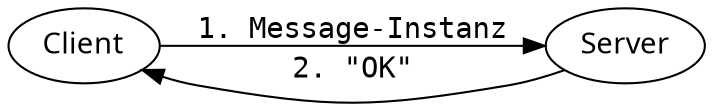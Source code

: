 digraph Kommunikaiton {
    rankdir="LR";
    graph [dpi=150];
    node [fontname="sans"];
    edge [fontname="mono"];
    Client -> Server [label="1. Message-Instanz"];
    Server -> Client [label="2. \"OK\""];
}
